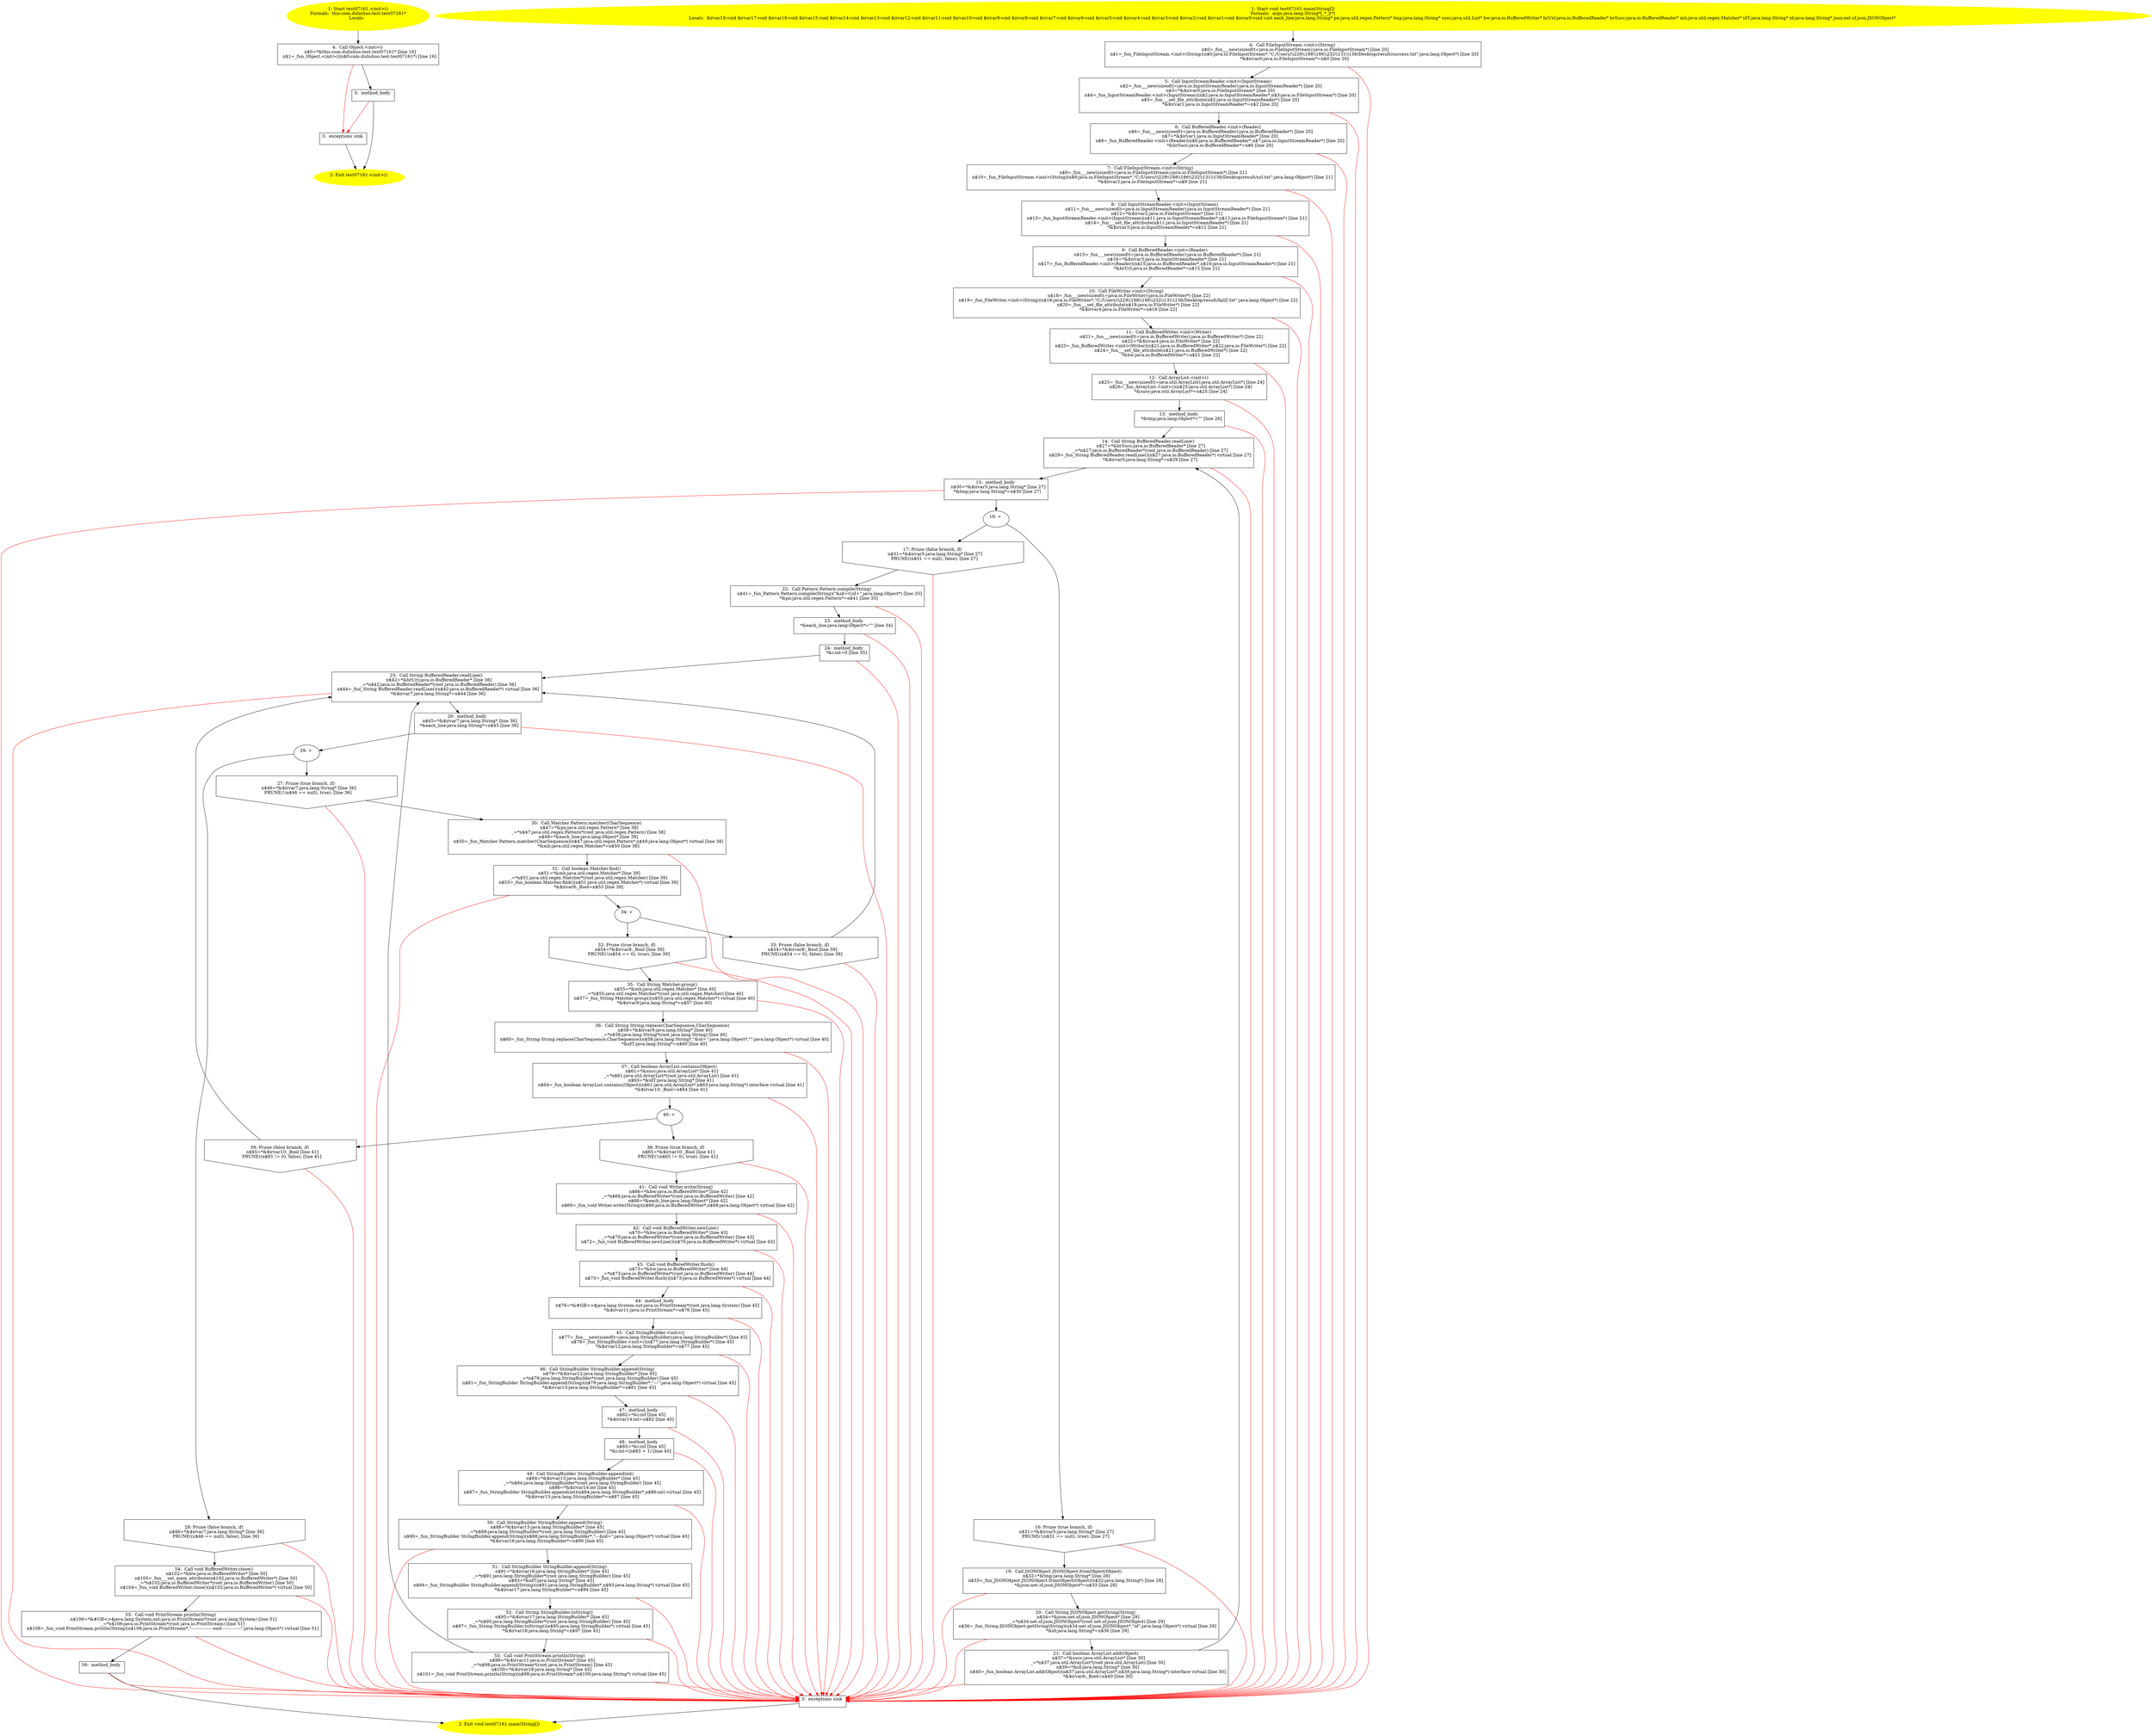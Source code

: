 /* @generated */
digraph cfg {
"com.dulishuo.test.test07161.<init>().4aacdf91e7f6ef0639994c54d947c6fe_1" [label="1: Start test07161.<init>()\nFormals:  this:com.dulishuo.test.test07161*\nLocals:  \n  " color=yellow style=filled]
	

	 "com.dulishuo.test.test07161.<init>().4aacdf91e7f6ef0639994c54d947c6fe_1" -> "com.dulishuo.test.test07161.<init>().4aacdf91e7f6ef0639994c54d947c6fe_4" ;
"com.dulishuo.test.test07161.<init>().4aacdf91e7f6ef0639994c54d947c6fe_2" [label="2: Exit test07161.<init>() \n  " color=yellow style=filled]
	

"com.dulishuo.test.test07161.<init>().4aacdf91e7f6ef0639994c54d947c6fe_3" [label="3:  exceptions sink \n  " shape="box"]
	

	 "com.dulishuo.test.test07161.<init>().4aacdf91e7f6ef0639994c54d947c6fe_3" -> "com.dulishuo.test.test07161.<init>().4aacdf91e7f6ef0639994c54d947c6fe_2" ;
"com.dulishuo.test.test07161.<init>().4aacdf91e7f6ef0639994c54d947c6fe_4" [label="4:  Call Object.<init>() \n   n$0=*&this:com.dulishuo.test.test07161* [line 16]\n  n$1=_fun_Object.<init>()(n$0:com.dulishuo.test.test07161*) [line 16]\n " shape="box"]
	

	 "com.dulishuo.test.test07161.<init>().4aacdf91e7f6ef0639994c54d947c6fe_4" -> "com.dulishuo.test.test07161.<init>().4aacdf91e7f6ef0639994c54d947c6fe_5" ;
	 "com.dulishuo.test.test07161.<init>().4aacdf91e7f6ef0639994c54d947c6fe_4" -> "com.dulishuo.test.test07161.<init>().4aacdf91e7f6ef0639994c54d947c6fe_3" [color="red" ];
"com.dulishuo.test.test07161.<init>().4aacdf91e7f6ef0639994c54d947c6fe_5" [label="5:  method_body \n  " shape="box"]
	

	 "com.dulishuo.test.test07161.<init>().4aacdf91e7f6ef0639994c54d947c6fe_5" -> "com.dulishuo.test.test07161.<init>().4aacdf91e7f6ef0639994c54d947c6fe_2" ;
	 "com.dulishuo.test.test07161.<init>().4aacdf91e7f6ef0639994c54d947c6fe_5" -> "com.dulishuo.test.test07161.<init>().4aacdf91e7f6ef0639994c54d947c6fe_3" [color="red" ];
"com.dulishuo.test.test07161.main(java.lang.String[]):void.cc5092c09d8870bd541b8e6a65fb565d_1" [label="1: Start void test07161.main(String[])\nFormals:  args:java.lang.String*[_*_](*)\nLocals:  $irvar18:void $irvar17:void $irvar16:void $irvar15:void $irvar14:void $irvar13:void $irvar12:void $irvar11:void $irvar10:void $irvar9:void $irvar8:void $irvar7:void $irvar6:void $irvar5:void $irvar4:void $irvar3:void $irvar2:void $irvar1:void $irvar0:void i:int each_line:java.lang.String* pn:java.util.regex.Pattern* tmp:java.lang.String* succ:java.util.List* bw:java.io.BufferedWriter* brUrl:java.io.BufferedReader* brSucc:java.io.BufferedReader* mh:java.util.regex.Matcher* idT:java.lang.String* id:java.lang.String* json:net.sf.json.JSONObject* \n  " color=yellow style=filled]
	

	 "com.dulishuo.test.test07161.main(java.lang.String[]):void.cc5092c09d8870bd541b8e6a65fb565d_1" -> "com.dulishuo.test.test07161.main(java.lang.String[]):void.cc5092c09d8870bd541b8e6a65fb565d_4" ;
"com.dulishuo.test.test07161.main(java.lang.String[]):void.cc5092c09d8870bd541b8e6a65fb565d_2" [label="2: Exit void test07161.main(String[]) \n  " color=yellow style=filled]
	

"com.dulishuo.test.test07161.main(java.lang.String[]):void.cc5092c09d8870bd541b8e6a65fb565d_3" [label="3:  exceptions sink \n  " shape="box"]
	

	 "com.dulishuo.test.test07161.main(java.lang.String[]):void.cc5092c09d8870bd541b8e6a65fb565d_3" -> "com.dulishuo.test.test07161.main(java.lang.String[]):void.cc5092c09d8870bd541b8e6a65fb565d_2" ;
"com.dulishuo.test.test07161.main(java.lang.String[]):void.cc5092c09d8870bd541b8e6a65fb565d_4" [label="4:  Call FileInputStream.<init>(String) \n   n$0=_fun___new(sizeof(t=java.io.FileInputStream):java.io.FileInputStream*) [line 20]\n  n$1=_fun_FileInputStream.<init>(String)(n$0:java.io.FileInputStream*,\"C:/Users/\\\\229\\\\188\\\\186\\\\232\\\\131\\\\156/Desktop/result/success.txt\":java.lang.Object*) [line 20]\n  *&$irvar0:java.io.FileInputStream*=n$0 [line 20]\n " shape="box"]
	

	 "com.dulishuo.test.test07161.main(java.lang.String[]):void.cc5092c09d8870bd541b8e6a65fb565d_4" -> "com.dulishuo.test.test07161.main(java.lang.String[]):void.cc5092c09d8870bd541b8e6a65fb565d_5" ;
	 "com.dulishuo.test.test07161.main(java.lang.String[]):void.cc5092c09d8870bd541b8e6a65fb565d_4" -> "com.dulishuo.test.test07161.main(java.lang.String[]):void.cc5092c09d8870bd541b8e6a65fb565d_3" [color="red" ];
"com.dulishuo.test.test07161.main(java.lang.String[]):void.cc5092c09d8870bd541b8e6a65fb565d_5" [label="5:  Call InputStreamReader.<init>(InputStream) \n   n$2=_fun___new(sizeof(t=java.io.InputStreamReader):java.io.InputStreamReader*) [line 20]\n  n$3=*&$irvar0:java.io.FileInputStream* [line 20]\n  n$4=_fun_InputStreamReader.<init>(InputStream)(n$2:java.io.InputStreamReader*,n$3:java.io.FileInputStream*) [line 20]\n  n$5=_fun___set_file_attribute(n$2:java.io.InputStreamReader*) [line 20]\n  *&$irvar1:java.io.InputStreamReader*=n$2 [line 20]\n " shape="box"]
	

	 "com.dulishuo.test.test07161.main(java.lang.String[]):void.cc5092c09d8870bd541b8e6a65fb565d_5" -> "com.dulishuo.test.test07161.main(java.lang.String[]):void.cc5092c09d8870bd541b8e6a65fb565d_6" ;
	 "com.dulishuo.test.test07161.main(java.lang.String[]):void.cc5092c09d8870bd541b8e6a65fb565d_5" -> "com.dulishuo.test.test07161.main(java.lang.String[]):void.cc5092c09d8870bd541b8e6a65fb565d_3" [color="red" ];
"com.dulishuo.test.test07161.main(java.lang.String[]):void.cc5092c09d8870bd541b8e6a65fb565d_6" [label="6:  Call BufferedReader.<init>(Reader) \n   n$6=_fun___new(sizeof(t=java.io.BufferedReader):java.io.BufferedReader*) [line 20]\n  n$7=*&$irvar1:java.io.InputStreamReader* [line 20]\n  n$8=_fun_BufferedReader.<init>(Reader)(n$6:java.io.BufferedReader*,n$7:java.io.InputStreamReader*) [line 20]\n  *&brSucc:java.io.BufferedReader*=n$6 [line 20]\n " shape="box"]
	

	 "com.dulishuo.test.test07161.main(java.lang.String[]):void.cc5092c09d8870bd541b8e6a65fb565d_6" -> "com.dulishuo.test.test07161.main(java.lang.String[]):void.cc5092c09d8870bd541b8e6a65fb565d_7" ;
	 "com.dulishuo.test.test07161.main(java.lang.String[]):void.cc5092c09d8870bd541b8e6a65fb565d_6" -> "com.dulishuo.test.test07161.main(java.lang.String[]):void.cc5092c09d8870bd541b8e6a65fb565d_3" [color="red" ];
"com.dulishuo.test.test07161.main(java.lang.String[]):void.cc5092c09d8870bd541b8e6a65fb565d_7" [label="7:  Call FileInputStream.<init>(String) \n   n$9=_fun___new(sizeof(t=java.io.FileInputStream):java.io.FileInputStream*) [line 21]\n  n$10=_fun_FileInputStream.<init>(String)(n$9:java.io.FileInputStream*,\"C:/Users/\\\\229\\\\188\\\\186\\\\232\\\\131\\\\156/Desktop/result/url.txt\":java.lang.Object*) [line 21]\n  *&$irvar2:java.io.FileInputStream*=n$9 [line 21]\n " shape="box"]
	

	 "com.dulishuo.test.test07161.main(java.lang.String[]):void.cc5092c09d8870bd541b8e6a65fb565d_7" -> "com.dulishuo.test.test07161.main(java.lang.String[]):void.cc5092c09d8870bd541b8e6a65fb565d_8" ;
	 "com.dulishuo.test.test07161.main(java.lang.String[]):void.cc5092c09d8870bd541b8e6a65fb565d_7" -> "com.dulishuo.test.test07161.main(java.lang.String[]):void.cc5092c09d8870bd541b8e6a65fb565d_3" [color="red" ];
"com.dulishuo.test.test07161.main(java.lang.String[]):void.cc5092c09d8870bd541b8e6a65fb565d_8" [label="8:  Call InputStreamReader.<init>(InputStream) \n   n$11=_fun___new(sizeof(t=java.io.InputStreamReader):java.io.InputStreamReader*) [line 21]\n  n$12=*&$irvar2:java.io.FileInputStream* [line 21]\n  n$13=_fun_InputStreamReader.<init>(InputStream)(n$11:java.io.InputStreamReader*,n$12:java.io.FileInputStream*) [line 21]\n  n$14=_fun___set_file_attribute(n$11:java.io.InputStreamReader*) [line 21]\n  *&$irvar3:java.io.InputStreamReader*=n$11 [line 21]\n " shape="box"]
	

	 "com.dulishuo.test.test07161.main(java.lang.String[]):void.cc5092c09d8870bd541b8e6a65fb565d_8" -> "com.dulishuo.test.test07161.main(java.lang.String[]):void.cc5092c09d8870bd541b8e6a65fb565d_9" ;
	 "com.dulishuo.test.test07161.main(java.lang.String[]):void.cc5092c09d8870bd541b8e6a65fb565d_8" -> "com.dulishuo.test.test07161.main(java.lang.String[]):void.cc5092c09d8870bd541b8e6a65fb565d_3" [color="red" ];
"com.dulishuo.test.test07161.main(java.lang.String[]):void.cc5092c09d8870bd541b8e6a65fb565d_9" [label="9:  Call BufferedReader.<init>(Reader) \n   n$15=_fun___new(sizeof(t=java.io.BufferedReader):java.io.BufferedReader*) [line 21]\n  n$16=*&$irvar3:java.io.InputStreamReader* [line 21]\n  n$17=_fun_BufferedReader.<init>(Reader)(n$15:java.io.BufferedReader*,n$16:java.io.InputStreamReader*) [line 21]\n  *&brUrl:java.io.BufferedReader*=n$15 [line 21]\n " shape="box"]
	

	 "com.dulishuo.test.test07161.main(java.lang.String[]):void.cc5092c09d8870bd541b8e6a65fb565d_9" -> "com.dulishuo.test.test07161.main(java.lang.String[]):void.cc5092c09d8870bd541b8e6a65fb565d_10" ;
	 "com.dulishuo.test.test07161.main(java.lang.String[]):void.cc5092c09d8870bd541b8e6a65fb565d_9" -> "com.dulishuo.test.test07161.main(java.lang.String[]):void.cc5092c09d8870bd541b8e6a65fb565d_3" [color="red" ];
"com.dulishuo.test.test07161.main(java.lang.String[]):void.cc5092c09d8870bd541b8e6a65fb565d_10" [label="10:  Call FileWriter.<init>(String) \n   n$18=_fun___new(sizeof(t=java.io.FileWriter):java.io.FileWriter*) [line 22]\n  n$19=_fun_FileWriter.<init>(String)(n$18:java.io.FileWriter*,\"C:/Users/\\\\229\\\\188\\\\186\\\\232\\\\131\\\\156/Desktop/result/failZ.txt\":java.lang.Object*) [line 22]\n  n$20=_fun___set_file_attribute(n$18:java.io.FileWriter*) [line 22]\n  *&$irvar4:java.io.FileWriter*=n$18 [line 22]\n " shape="box"]
	

	 "com.dulishuo.test.test07161.main(java.lang.String[]):void.cc5092c09d8870bd541b8e6a65fb565d_10" -> "com.dulishuo.test.test07161.main(java.lang.String[]):void.cc5092c09d8870bd541b8e6a65fb565d_11" ;
	 "com.dulishuo.test.test07161.main(java.lang.String[]):void.cc5092c09d8870bd541b8e6a65fb565d_10" -> "com.dulishuo.test.test07161.main(java.lang.String[]):void.cc5092c09d8870bd541b8e6a65fb565d_3" [color="red" ];
"com.dulishuo.test.test07161.main(java.lang.String[]):void.cc5092c09d8870bd541b8e6a65fb565d_11" [label="11:  Call BufferedWriter.<init>(Writer) \n   n$21=_fun___new(sizeof(t=java.io.BufferedWriter):java.io.BufferedWriter*) [line 22]\n  n$22=*&$irvar4:java.io.FileWriter* [line 22]\n  n$23=_fun_BufferedWriter.<init>(Writer)(n$21:java.io.BufferedWriter*,n$22:java.io.FileWriter*) [line 22]\n  n$24=_fun___set_file_attribute(n$21:java.io.BufferedWriter*) [line 22]\n  *&bw:java.io.BufferedWriter*=n$21 [line 22]\n " shape="box"]
	

	 "com.dulishuo.test.test07161.main(java.lang.String[]):void.cc5092c09d8870bd541b8e6a65fb565d_11" -> "com.dulishuo.test.test07161.main(java.lang.String[]):void.cc5092c09d8870bd541b8e6a65fb565d_12" ;
	 "com.dulishuo.test.test07161.main(java.lang.String[]):void.cc5092c09d8870bd541b8e6a65fb565d_11" -> "com.dulishuo.test.test07161.main(java.lang.String[]):void.cc5092c09d8870bd541b8e6a65fb565d_3" [color="red" ];
"com.dulishuo.test.test07161.main(java.lang.String[]):void.cc5092c09d8870bd541b8e6a65fb565d_12" [label="12:  Call ArrayList.<init>() \n   n$25=_fun___new(sizeof(t=java.util.ArrayList):java.util.ArrayList*) [line 24]\n  n$26=_fun_ArrayList.<init>()(n$25:java.util.ArrayList*) [line 24]\n  *&succ:java.util.ArrayList*=n$25 [line 24]\n " shape="box"]
	

	 "com.dulishuo.test.test07161.main(java.lang.String[]):void.cc5092c09d8870bd541b8e6a65fb565d_12" -> "com.dulishuo.test.test07161.main(java.lang.String[]):void.cc5092c09d8870bd541b8e6a65fb565d_13" ;
	 "com.dulishuo.test.test07161.main(java.lang.String[]):void.cc5092c09d8870bd541b8e6a65fb565d_12" -> "com.dulishuo.test.test07161.main(java.lang.String[]):void.cc5092c09d8870bd541b8e6a65fb565d_3" [color="red" ];
"com.dulishuo.test.test07161.main(java.lang.String[]):void.cc5092c09d8870bd541b8e6a65fb565d_13" [label="13:  method_body \n   *&tmp:java.lang.Object*=\"\" [line 26]\n " shape="box"]
	

	 "com.dulishuo.test.test07161.main(java.lang.String[]):void.cc5092c09d8870bd541b8e6a65fb565d_13" -> "com.dulishuo.test.test07161.main(java.lang.String[]):void.cc5092c09d8870bd541b8e6a65fb565d_14" ;
	 "com.dulishuo.test.test07161.main(java.lang.String[]):void.cc5092c09d8870bd541b8e6a65fb565d_13" -> "com.dulishuo.test.test07161.main(java.lang.String[]):void.cc5092c09d8870bd541b8e6a65fb565d_3" [color="red" ];
"com.dulishuo.test.test07161.main(java.lang.String[]):void.cc5092c09d8870bd541b8e6a65fb565d_14" [label="14:  Call String BufferedReader.readLine() \n   n$27=*&brSucc:java.io.BufferedReader* [line 27]\n  _=*n$27:java.io.BufferedReader*(root java.io.BufferedReader) [line 27]\n  n$29=_fun_String BufferedReader.readLine()(n$27:java.io.BufferedReader*) virtual [line 27]\n  *&$irvar5:java.lang.String*=n$29 [line 27]\n " shape="box"]
	

	 "com.dulishuo.test.test07161.main(java.lang.String[]):void.cc5092c09d8870bd541b8e6a65fb565d_14" -> "com.dulishuo.test.test07161.main(java.lang.String[]):void.cc5092c09d8870bd541b8e6a65fb565d_15" ;
	 "com.dulishuo.test.test07161.main(java.lang.String[]):void.cc5092c09d8870bd541b8e6a65fb565d_14" -> "com.dulishuo.test.test07161.main(java.lang.String[]):void.cc5092c09d8870bd541b8e6a65fb565d_3" [color="red" ];
"com.dulishuo.test.test07161.main(java.lang.String[]):void.cc5092c09d8870bd541b8e6a65fb565d_15" [label="15:  method_body \n   n$30=*&$irvar5:java.lang.String* [line 27]\n  *&tmp:java.lang.String*=n$30 [line 27]\n " shape="box"]
	

	 "com.dulishuo.test.test07161.main(java.lang.String[]):void.cc5092c09d8870bd541b8e6a65fb565d_15" -> "com.dulishuo.test.test07161.main(java.lang.String[]):void.cc5092c09d8870bd541b8e6a65fb565d_18" ;
	 "com.dulishuo.test.test07161.main(java.lang.String[]):void.cc5092c09d8870bd541b8e6a65fb565d_15" -> "com.dulishuo.test.test07161.main(java.lang.String[]):void.cc5092c09d8870bd541b8e6a65fb565d_3" [color="red" ];
"com.dulishuo.test.test07161.main(java.lang.String[]):void.cc5092c09d8870bd541b8e6a65fb565d_16" [label="16: Prune (true branch, if) \n   n$31=*&$irvar5:java.lang.String* [line 27]\n  PRUNE(!(n$31 == null), true); [line 27]\n " shape="invhouse"]
	

	 "com.dulishuo.test.test07161.main(java.lang.String[]):void.cc5092c09d8870bd541b8e6a65fb565d_16" -> "com.dulishuo.test.test07161.main(java.lang.String[]):void.cc5092c09d8870bd541b8e6a65fb565d_19" ;
	 "com.dulishuo.test.test07161.main(java.lang.String[]):void.cc5092c09d8870bd541b8e6a65fb565d_16" -> "com.dulishuo.test.test07161.main(java.lang.String[]):void.cc5092c09d8870bd541b8e6a65fb565d_3" [color="red" ];
"com.dulishuo.test.test07161.main(java.lang.String[]):void.cc5092c09d8870bd541b8e6a65fb565d_17" [label="17: Prune (false branch, if) \n   n$31=*&$irvar5:java.lang.String* [line 27]\n  PRUNE((n$31 == null), false); [line 27]\n " shape="invhouse"]
	

	 "com.dulishuo.test.test07161.main(java.lang.String[]):void.cc5092c09d8870bd541b8e6a65fb565d_17" -> "com.dulishuo.test.test07161.main(java.lang.String[]):void.cc5092c09d8870bd541b8e6a65fb565d_22" ;
	 "com.dulishuo.test.test07161.main(java.lang.String[]):void.cc5092c09d8870bd541b8e6a65fb565d_17" -> "com.dulishuo.test.test07161.main(java.lang.String[]):void.cc5092c09d8870bd541b8e6a65fb565d_3" [color="red" ];
"com.dulishuo.test.test07161.main(java.lang.String[]):void.cc5092c09d8870bd541b8e6a65fb565d_18" [label="18: + \n  " ]
	

	 "com.dulishuo.test.test07161.main(java.lang.String[]):void.cc5092c09d8870bd541b8e6a65fb565d_18" -> "com.dulishuo.test.test07161.main(java.lang.String[]):void.cc5092c09d8870bd541b8e6a65fb565d_16" ;
	 "com.dulishuo.test.test07161.main(java.lang.String[]):void.cc5092c09d8870bd541b8e6a65fb565d_18" -> "com.dulishuo.test.test07161.main(java.lang.String[]):void.cc5092c09d8870bd541b8e6a65fb565d_17" ;
"com.dulishuo.test.test07161.main(java.lang.String[]):void.cc5092c09d8870bd541b8e6a65fb565d_19" [label="19:  Call JSONObject JSONObject.fromObject(Object) \n   n$32=*&tmp:java.lang.String* [line 28]\n  n$33=_fun_JSONObject JSONObject.fromObject(Object)(n$32:java.lang.String*) [line 28]\n  *&json:net.sf.json.JSONObject*=n$33 [line 28]\n " shape="box"]
	

	 "com.dulishuo.test.test07161.main(java.lang.String[]):void.cc5092c09d8870bd541b8e6a65fb565d_19" -> "com.dulishuo.test.test07161.main(java.lang.String[]):void.cc5092c09d8870bd541b8e6a65fb565d_20" ;
	 "com.dulishuo.test.test07161.main(java.lang.String[]):void.cc5092c09d8870bd541b8e6a65fb565d_19" -> "com.dulishuo.test.test07161.main(java.lang.String[]):void.cc5092c09d8870bd541b8e6a65fb565d_3" [color="red" ];
"com.dulishuo.test.test07161.main(java.lang.String[]):void.cc5092c09d8870bd541b8e6a65fb565d_20" [label="20:  Call String JSONObject.getString(String) \n   n$34=*&json:net.sf.json.JSONObject* [line 29]\n  _=*n$34:net.sf.json.JSONObject*(root net.sf.json.JSONObject) [line 29]\n  n$36=_fun_String JSONObject.getString(String)(n$34:net.sf.json.JSONObject*,\"id\":java.lang.Object*) virtual [line 29]\n  *&id:java.lang.String*=n$36 [line 29]\n " shape="box"]
	

	 "com.dulishuo.test.test07161.main(java.lang.String[]):void.cc5092c09d8870bd541b8e6a65fb565d_20" -> "com.dulishuo.test.test07161.main(java.lang.String[]):void.cc5092c09d8870bd541b8e6a65fb565d_21" ;
	 "com.dulishuo.test.test07161.main(java.lang.String[]):void.cc5092c09d8870bd541b8e6a65fb565d_20" -> "com.dulishuo.test.test07161.main(java.lang.String[]):void.cc5092c09d8870bd541b8e6a65fb565d_3" [color="red" ];
"com.dulishuo.test.test07161.main(java.lang.String[]):void.cc5092c09d8870bd541b8e6a65fb565d_21" [label="21:  Call boolean ArrayList.add(Object) \n   n$37=*&succ:java.util.ArrayList* [line 30]\n  _=*n$37:java.util.ArrayList*(root java.util.ArrayList) [line 30]\n  n$39=*&id:java.lang.String* [line 30]\n  n$40=_fun_boolean ArrayList.add(Object)(n$37:java.util.ArrayList*,n$39:java.lang.String*) interface virtual [line 30]\n  *&$irvar6:_Bool=n$40 [line 30]\n " shape="box"]
	

	 "com.dulishuo.test.test07161.main(java.lang.String[]):void.cc5092c09d8870bd541b8e6a65fb565d_21" -> "com.dulishuo.test.test07161.main(java.lang.String[]):void.cc5092c09d8870bd541b8e6a65fb565d_14" ;
	 "com.dulishuo.test.test07161.main(java.lang.String[]):void.cc5092c09d8870bd541b8e6a65fb565d_21" -> "com.dulishuo.test.test07161.main(java.lang.String[]):void.cc5092c09d8870bd541b8e6a65fb565d_3" [color="red" ];
"com.dulishuo.test.test07161.main(java.lang.String[]):void.cc5092c09d8870bd541b8e6a65fb565d_22" [label="22:  Call Pattern Pattern.compile(String) \n   n$41=_fun_Pattern Pattern.compile(String)(\"&id=\\\\\\\\d+\":java.lang.Object*) [line 33]\n  *&pn:java.util.regex.Pattern*=n$41 [line 33]\n " shape="box"]
	

	 "com.dulishuo.test.test07161.main(java.lang.String[]):void.cc5092c09d8870bd541b8e6a65fb565d_22" -> "com.dulishuo.test.test07161.main(java.lang.String[]):void.cc5092c09d8870bd541b8e6a65fb565d_23" ;
	 "com.dulishuo.test.test07161.main(java.lang.String[]):void.cc5092c09d8870bd541b8e6a65fb565d_22" -> "com.dulishuo.test.test07161.main(java.lang.String[]):void.cc5092c09d8870bd541b8e6a65fb565d_3" [color="red" ];
"com.dulishuo.test.test07161.main(java.lang.String[]):void.cc5092c09d8870bd541b8e6a65fb565d_23" [label="23:  method_body \n   *&each_line:java.lang.Object*=\"\" [line 34]\n " shape="box"]
	

	 "com.dulishuo.test.test07161.main(java.lang.String[]):void.cc5092c09d8870bd541b8e6a65fb565d_23" -> "com.dulishuo.test.test07161.main(java.lang.String[]):void.cc5092c09d8870bd541b8e6a65fb565d_24" ;
	 "com.dulishuo.test.test07161.main(java.lang.String[]):void.cc5092c09d8870bd541b8e6a65fb565d_23" -> "com.dulishuo.test.test07161.main(java.lang.String[]):void.cc5092c09d8870bd541b8e6a65fb565d_3" [color="red" ];
"com.dulishuo.test.test07161.main(java.lang.String[]):void.cc5092c09d8870bd541b8e6a65fb565d_24" [label="24:  method_body \n   *&i:int=0 [line 35]\n " shape="box"]
	

	 "com.dulishuo.test.test07161.main(java.lang.String[]):void.cc5092c09d8870bd541b8e6a65fb565d_24" -> "com.dulishuo.test.test07161.main(java.lang.String[]):void.cc5092c09d8870bd541b8e6a65fb565d_25" ;
	 "com.dulishuo.test.test07161.main(java.lang.String[]):void.cc5092c09d8870bd541b8e6a65fb565d_24" -> "com.dulishuo.test.test07161.main(java.lang.String[]):void.cc5092c09d8870bd541b8e6a65fb565d_3" [color="red" ];
"com.dulishuo.test.test07161.main(java.lang.String[]):void.cc5092c09d8870bd541b8e6a65fb565d_25" [label="25:  Call String BufferedReader.readLine() \n   n$42=*&brUrl:java.io.BufferedReader* [line 36]\n  _=*n$42:java.io.BufferedReader*(root java.io.BufferedReader) [line 36]\n  n$44=_fun_String BufferedReader.readLine()(n$42:java.io.BufferedReader*) virtual [line 36]\n  *&$irvar7:java.lang.String*=n$44 [line 36]\n " shape="box"]
	

	 "com.dulishuo.test.test07161.main(java.lang.String[]):void.cc5092c09d8870bd541b8e6a65fb565d_25" -> "com.dulishuo.test.test07161.main(java.lang.String[]):void.cc5092c09d8870bd541b8e6a65fb565d_26" ;
	 "com.dulishuo.test.test07161.main(java.lang.String[]):void.cc5092c09d8870bd541b8e6a65fb565d_25" -> "com.dulishuo.test.test07161.main(java.lang.String[]):void.cc5092c09d8870bd541b8e6a65fb565d_3" [color="red" ];
"com.dulishuo.test.test07161.main(java.lang.String[]):void.cc5092c09d8870bd541b8e6a65fb565d_26" [label="26:  method_body \n   n$45=*&$irvar7:java.lang.String* [line 36]\n  *&each_line:java.lang.String*=n$45 [line 36]\n " shape="box"]
	

	 "com.dulishuo.test.test07161.main(java.lang.String[]):void.cc5092c09d8870bd541b8e6a65fb565d_26" -> "com.dulishuo.test.test07161.main(java.lang.String[]):void.cc5092c09d8870bd541b8e6a65fb565d_29" ;
	 "com.dulishuo.test.test07161.main(java.lang.String[]):void.cc5092c09d8870bd541b8e6a65fb565d_26" -> "com.dulishuo.test.test07161.main(java.lang.String[]):void.cc5092c09d8870bd541b8e6a65fb565d_3" [color="red" ];
"com.dulishuo.test.test07161.main(java.lang.String[]):void.cc5092c09d8870bd541b8e6a65fb565d_27" [label="27: Prune (true branch, if) \n   n$46=*&$irvar7:java.lang.String* [line 36]\n  PRUNE(!(n$46 == null), true); [line 36]\n " shape="invhouse"]
	

	 "com.dulishuo.test.test07161.main(java.lang.String[]):void.cc5092c09d8870bd541b8e6a65fb565d_27" -> "com.dulishuo.test.test07161.main(java.lang.String[]):void.cc5092c09d8870bd541b8e6a65fb565d_30" ;
	 "com.dulishuo.test.test07161.main(java.lang.String[]):void.cc5092c09d8870bd541b8e6a65fb565d_27" -> "com.dulishuo.test.test07161.main(java.lang.String[]):void.cc5092c09d8870bd541b8e6a65fb565d_3" [color="red" ];
"com.dulishuo.test.test07161.main(java.lang.String[]):void.cc5092c09d8870bd541b8e6a65fb565d_28" [label="28: Prune (false branch, if) \n   n$46=*&$irvar7:java.lang.String* [line 36]\n  PRUNE((n$46 == null), false); [line 36]\n " shape="invhouse"]
	

	 "com.dulishuo.test.test07161.main(java.lang.String[]):void.cc5092c09d8870bd541b8e6a65fb565d_28" -> "com.dulishuo.test.test07161.main(java.lang.String[]):void.cc5092c09d8870bd541b8e6a65fb565d_54" ;
	 "com.dulishuo.test.test07161.main(java.lang.String[]):void.cc5092c09d8870bd541b8e6a65fb565d_28" -> "com.dulishuo.test.test07161.main(java.lang.String[]):void.cc5092c09d8870bd541b8e6a65fb565d_3" [color="red" ];
"com.dulishuo.test.test07161.main(java.lang.String[]):void.cc5092c09d8870bd541b8e6a65fb565d_29" [label="29: + \n  " ]
	

	 "com.dulishuo.test.test07161.main(java.lang.String[]):void.cc5092c09d8870bd541b8e6a65fb565d_29" -> "com.dulishuo.test.test07161.main(java.lang.String[]):void.cc5092c09d8870bd541b8e6a65fb565d_27" ;
	 "com.dulishuo.test.test07161.main(java.lang.String[]):void.cc5092c09d8870bd541b8e6a65fb565d_29" -> "com.dulishuo.test.test07161.main(java.lang.String[]):void.cc5092c09d8870bd541b8e6a65fb565d_28" ;
"com.dulishuo.test.test07161.main(java.lang.String[]):void.cc5092c09d8870bd541b8e6a65fb565d_30" [label="30:  Call Matcher Pattern.matcher(CharSequence) \n   n$47=*&pn:java.util.regex.Pattern* [line 38]\n  _=*n$47:java.util.regex.Pattern*(root java.util.regex.Pattern) [line 38]\n  n$49=*&each_line:java.lang.Object* [line 38]\n  n$50=_fun_Matcher Pattern.matcher(CharSequence)(n$47:java.util.regex.Pattern*,n$49:java.lang.Object*) virtual [line 38]\n  *&mh:java.util.regex.Matcher*=n$50 [line 38]\n " shape="box"]
	

	 "com.dulishuo.test.test07161.main(java.lang.String[]):void.cc5092c09d8870bd541b8e6a65fb565d_30" -> "com.dulishuo.test.test07161.main(java.lang.String[]):void.cc5092c09d8870bd541b8e6a65fb565d_31" ;
	 "com.dulishuo.test.test07161.main(java.lang.String[]):void.cc5092c09d8870bd541b8e6a65fb565d_30" -> "com.dulishuo.test.test07161.main(java.lang.String[]):void.cc5092c09d8870bd541b8e6a65fb565d_3" [color="red" ];
"com.dulishuo.test.test07161.main(java.lang.String[]):void.cc5092c09d8870bd541b8e6a65fb565d_31" [label="31:  Call boolean Matcher.find() \n   n$51=*&mh:java.util.regex.Matcher* [line 39]\n  _=*n$51:java.util.regex.Matcher*(root java.util.regex.Matcher) [line 39]\n  n$53=_fun_boolean Matcher.find()(n$51:java.util.regex.Matcher*) virtual [line 39]\n  *&$irvar8:_Bool=n$53 [line 39]\n " shape="box"]
	

	 "com.dulishuo.test.test07161.main(java.lang.String[]):void.cc5092c09d8870bd541b8e6a65fb565d_31" -> "com.dulishuo.test.test07161.main(java.lang.String[]):void.cc5092c09d8870bd541b8e6a65fb565d_34" ;
	 "com.dulishuo.test.test07161.main(java.lang.String[]):void.cc5092c09d8870bd541b8e6a65fb565d_31" -> "com.dulishuo.test.test07161.main(java.lang.String[]):void.cc5092c09d8870bd541b8e6a65fb565d_3" [color="red" ];
"com.dulishuo.test.test07161.main(java.lang.String[]):void.cc5092c09d8870bd541b8e6a65fb565d_32" [label="32: Prune (true branch, if) \n   n$54=*&$irvar8:_Bool [line 39]\n  PRUNE(!(n$54 == 0), true); [line 39]\n " shape="invhouse"]
	

	 "com.dulishuo.test.test07161.main(java.lang.String[]):void.cc5092c09d8870bd541b8e6a65fb565d_32" -> "com.dulishuo.test.test07161.main(java.lang.String[]):void.cc5092c09d8870bd541b8e6a65fb565d_35" ;
	 "com.dulishuo.test.test07161.main(java.lang.String[]):void.cc5092c09d8870bd541b8e6a65fb565d_32" -> "com.dulishuo.test.test07161.main(java.lang.String[]):void.cc5092c09d8870bd541b8e6a65fb565d_3" [color="red" ];
"com.dulishuo.test.test07161.main(java.lang.String[]):void.cc5092c09d8870bd541b8e6a65fb565d_33" [label="33: Prune (false branch, if) \n   n$54=*&$irvar8:_Bool [line 39]\n  PRUNE((n$54 == 0), false); [line 39]\n " shape="invhouse"]
	

	 "com.dulishuo.test.test07161.main(java.lang.String[]):void.cc5092c09d8870bd541b8e6a65fb565d_33" -> "com.dulishuo.test.test07161.main(java.lang.String[]):void.cc5092c09d8870bd541b8e6a65fb565d_25" ;
	 "com.dulishuo.test.test07161.main(java.lang.String[]):void.cc5092c09d8870bd541b8e6a65fb565d_33" -> "com.dulishuo.test.test07161.main(java.lang.String[]):void.cc5092c09d8870bd541b8e6a65fb565d_3" [color="red" ];
"com.dulishuo.test.test07161.main(java.lang.String[]):void.cc5092c09d8870bd541b8e6a65fb565d_34" [label="34: + \n  " ]
	

	 "com.dulishuo.test.test07161.main(java.lang.String[]):void.cc5092c09d8870bd541b8e6a65fb565d_34" -> "com.dulishuo.test.test07161.main(java.lang.String[]):void.cc5092c09d8870bd541b8e6a65fb565d_32" ;
	 "com.dulishuo.test.test07161.main(java.lang.String[]):void.cc5092c09d8870bd541b8e6a65fb565d_34" -> "com.dulishuo.test.test07161.main(java.lang.String[]):void.cc5092c09d8870bd541b8e6a65fb565d_33" ;
"com.dulishuo.test.test07161.main(java.lang.String[]):void.cc5092c09d8870bd541b8e6a65fb565d_35" [label="35:  Call String Matcher.group() \n   n$55=*&mh:java.util.regex.Matcher* [line 40]\n  _=*n$55:java.util.regex.Matcher*(root java.util.regex.Matcher) [line 40]\n  n$57=_fun_String Matcher.group()(n$55:java.util.regex.Matcher*) virtual [line 40]\n  *&$irvar9:java.lang.String*=n$57 [line 40]\n " shape="box"]
	

	 "com.dulishuo.test.test07161.main(java.lang.String[]):void.cc5092c09d8870bd541b8e6a65fb565d_35" -> "com.dulishuo.test.test07161.main(java.lang.String[]):void.cc5092c09d8870bd541b8e6a65fb565d_36" ;
	 "com.dulishuo.test.test07161.main(java.lang.String[]):void.cc5092c09d8870bd541b8e6a65fb565d_35" -> "com.dulishuo.test.test07161.main(java.lang.String[]):void.cc5092c09d8870bd541b8e6a65fb565d_3" [color="red" ];
"com.dulishuo.test.test07161.main(java.lang.String[]):void.cc5092c09d8870bd541b8e6a65fb565d_36" [label="36:  Call String String.replace(CharSequence,CharSequence) \n   n$58=*&$irvar9:java.lang.String* [line 40]\n  _=*n$58:java.lang.String*(root java.lang.String) [line 40]\n  n$60=_fun_String String.replace(CharSequence,CharSequence)(n$58:java.lang.String*,\"&id=\":java.lang.Object*,\"\":java.lang.Object*) virtual [line 40]\n  *&idT:java.lang.String*=n$60 [line 40]\n " shape="box"]
	

	 "com.dulishuo.test.test07161.main(java.lang.String[]):void.cc5092c09d8870bd541b8e6a65fb565d_36" -> "com.dulishuo.test.test07161.main(java.lang.String[]):void.cc5092c09d8870bd541b8e6a65fb565d_37" ;
	 "com.dulishuo.test.test07161.main(java.lang.String[]):void.cc5092c09d8870bd541b8e6a65fb565d_36" -> "com.dulishuo.test.test07161.main(java.lang.String[]):void.cc5092c09d8870bd541b8e6a65fb565d_3" [color="red" ];
"com.dulishuo.test.test07161.main(java.lang.String[]):void.cc5092c09d8870bd541b8e6a65fb565d_37" [label="37:  Call boolean ArrayList.contains(Object) \n   n$61=*&succ:java.util.ArrayList* [line 41]\n  _=*n$61:java.util.ArrayList*(root java.util.ArrayList) [line 41]\n  n$63=*&idT:java.lang.String* [line 41]\n  n$64=_fun_boolean ArrayList.contains(Object)(n$61:java.util.ArrayList*,n$63:java.lang.String*) interface virtual [line 41]\n  *&$irvar10:_Bool=n$64 [line 41]\n " shape="box"]
	

	 "com.dulishuo.test.test07161.main(java.lang.String[]):void.cc5092c09d8870bd541b8e6a65fb565d_37" -> "com.dulishuo.test.test07161.main(java.lang.String[]):void.cc5092c09d8870bd541b8e6a65fb565d_40" ;
	 "com.dulishuo.test.test07161.main(java.lang.String[]):void.cc5092c09d8870bd541b8e6a65fb565d_37" -> "com.dulishuo.test.test07161.main(java.lang.String[]):void.cc5092c09d8870bd541b8e6a65fb565d_3" [color="red" ];
"com.dulishuo.test.test07161.main(java.lang.String[]):void.cc5092c09d8870bd541b8e6a65fb565d_38" [label="38: Prune (true branch, if) \n   n$65=*&$irvar10:_Bool [line 41]\n  PRUNE(!(n$65 != 0), true); [line 41]\n " shape="invhouse"]
	

	 "com.dulishuo.test.test07161.main(java.lang.String[]):void.cc5092c09d8870bd541b8e6a65fb565d_38" -> "com.dulishuo.test.test07161.main(java.lang.String[]):void.cc5092c09d8870bd541b8e6a65fb565d_41" ;
	 "com.dulishuo.test.test07161.main(java.lang.String[]):void.cc5092c09d8870bd541b8e6a65fb565d_38" -> "com.dulishuo.test.test07161.main(java.lang.String[]):void.cc5092c09d8870bd541b8e6a65fb565d_3" [color="red" ];
"com.dulishuo.test.test07161.main(java.lang.String[]):void.cc5092c09d8870bd541b8e6a65fb565d_39" [label="39: Prune (false branch, if) \n   n$65=*&$irvar10:_Bool [line 41]\n  PRUNE((n$65 != 0), false); [line 41]\n " shape="invhouse"]
	

	 "com.dulishuo.test.test07161.main(java.lang.String[]):void.cc5092c09d8870bd541b8e6a65fb565d_39" -> "com.dulishuo.test.test07161.main(java.lang.String[]):void.cc5092c09d8870bd541b8e6a65fb565d_25" ;
	 "com.dulishuo.test.test07161.main(java.lang.String[]):void.cc5092c09d8870bd541b8e6a65fb565d_39" -> "com.dulishuo.test.test07161.main(java.lang.String[]):void.cc5092c09d8870bd541b8e6a65fb565d_3" [color="red" ];
"com.dulishuo.test.test07161.main(java.lang.String[]):void.cc5092c09d8870bd541b8e6a65fb565d_40" [label="40: + \n  " ]
	

	 "com.dulishuo.test.test07161.main(java.lang.String[]):void.cc5092c09d8870bd541b8e6a65fb565d_40" -> "com.dulishuo.test.test07161.main(java.lang.String[]):void.cc5092c09d8870bd541b8e6a65fb565d_38" ;
	 "com.dulishuo.test.test07161.main(java.lang.String[]):void.cc5092c09d8870bd541b8e6a65fb565d_40" -> "com.dulishuo.test.test07161.main(java.lang.String[]):void.cc5092c09d8870bd541b8e6a65fb565d_39" ;
"com.dulishuo.test.test07161.main(java.lang.String[]):void.cc5092c09d8870bd541b8e6a65fb565d_41" [label="41:  Call void Writer.write(String) \n   n$66=*&bw:java.io.BufferedWriter* [line 42]\n  _=*n$66:java.io.BufferedWriter*(root java.io.BufferedWriter) [line 42]\n  n$68=*&each_line:java.lang.Object* [line 42]\n  n$69=_fun_void Writer.write(String)(n$66:java.io.BufferedWriter*,n$68:java.lang.Object*) virtual [line 42]\n " shape="box"]
	

	 "com.dulishuo.test.test07161.main(java.lang.String[]):void.cc5092c09d8870bd541b8e6a65fb565d_41" -> "com.dulishuo.test.test07161.main(java.lang.String[]):void.cc5092c09d8870bd541b8e6a65fb565d_42" ;
	 "com.dulishuo.test.test07161.main(java.lang.String[]):void.cc5092c09d8870bd541b8e6a65fb565d_41" -> "com.dulishuo.test.test07161.main(java.lang.String[]):void.cc5092c09d8870bd541b8e6a65fb565d_3" [color="red" ];
"com.dulishuo.test.test07161.main(java.lang.String[]):void.cc5092c09d8870bd541b8e6a65fb565d_42" [label="42:  Call void BufferedWriter.newLine() \n   n$70=*&bw:java.io.BufferedWriter* [line 43]\n  _=*n$70:java.io.BufferedWriter*(root java.io.BufferedWriter) [line 43]\n  n$72=_fun_void BufferedWriter.newLine()(n$70:java.io.BufferedWriter*) virtual [line 43]\n " shape="box"]
	

	 "com.dulishuo.test.test07161.main(java.lang.String[]):void.cc5092c09d8870bd541b8e6a65fb565d_42" -> "com.dulishuo.test.test07161.main(java.lang.String[]):void.cc5092c09d8870bd541b8e6a65fb565d_43" ;
	 "com.dulishuo.test.test07161.main(java.lang.String[]):void.cc5092c09d8870bd541b8e6a65fb565d_42" -> "com.dulishuo.test.test07161.main(java.lang.String[]):void.cc5092c09d8870bd541b8e6a65fb565d_3" [color="red" ];
"com.dulishuo.test.test07161.main(java.lang.String[]):void.cc5092c09d8870bd541b8e6a65fb565d_43" [label="43:  Call void BufferedWriter.flush() \n   n$73=*&bw:java.io.BufferedWriter* [line 44]\n  _=*n$73:java.io.BufferedWriter*(root java.io.BufferedWriter) [line 44]\n  n$75=_fun_void BufferedWriter.flush()(n$73:java.io.BufferedWriter*) virtual [line 44]\n " shape="box"]
	

	 "com.dulishuo.test.test07161.main(java.lang.String[]):void.cc5092c09d8870bd541b8e6a65fb565d_43" -> "com.dulishuo.test.test07161.main(java.lang.String[]):void.cc5092c09d8870bd541b8e6a65fb565d_44" ;
	 "com.dulishuo.test.test07161.main(java.lang.String[]):void.cc5092c09d8870bd541b8e6a65fb565d_43" -> "com.dulishuo.test.test07161.main(java.lang.String[]):void.cc5092c09d8870bd541b8e6a65fb565d_3" [color="red" ];
"com.dulishuo.test.test07161.main(java.lang.String[]):void.cc5092c09d8870bd541b8e6a65fb565d_44" [label="44:  method_body \n   n$76=*&#GB<>$java.lang.System.out:java.io.PrintStream*(root java.lang.System) [line 45]\n  *&$irvar11:java.io.PrintStream*=n$76 [line 45]\n " shape="box"]
	

	 "com.dulishuo.test.test07161.main(java.lang.String[]):void.cc5092c09d8870bd541b8e6a65fb565d_44" -> "com.dulishuo.test.test07161.main(java.lang.String[]):void.cc5092c09d8870bd541b8e6a65fb565d_45" ;
	 "com.dulishuo.test.test07161.main(java.lang.String[]):void.cc5092c09d8870bd541b8e6a65fb565d_44" -> "com.dulishuo.test.test07161.main(java.lang.String[]):void.cc5092c09d8870bd541b8e6a65fb565d_3" [color="red" ];
"com.dulishuo.test.test07161.main(java.lang.String[]):void.cc5092c09d8870bd541b8e6a65fb565d_45" [label="45:  Call StringBuilder.<init>() \n   n$77=_fun___new(sizeof(t=java.lang.StringBuilder):java.lang.StringBuilder*) [line 45]\n  n$78=_fun_StringBuilder.<init>()(n$77:java.lang.StringBuilder*) [line 45]\n  *&$irvar12:java.lang.StringBuilder*=n$77 [line 45]\n " shape="box"]
	

	 "com.dulishuo.test.test07161.main(java.lang.String[]):void.cc5092c09d8870bd541b8e6a65fb565d_45" -> "com.dulishuo.test.test07161.main(java.lang.String[]):void.cc5092c09d8870bd541b8e6a65fb565d_46" ;
	 "com.dulishuo.test.test07161.main(java.lang.String[]):void.cc5092c09d8870bd541b8e6a65fb565d_45" -> "com.dulishuo.test.test07161.main(java.lang.String[]):void.cc5092c09d8870bd541b8e6a65fb565d_3" [color="red" ];
"com.dulishuo.test.test07161.main(java.lang.String[]):void.cc5092c09d8870bd541b8e6a65fb565d_46" [label="46:  Call StringBuilder StringBuilder.append(String) \n   n$79=*&$irvar12:java.lang.StringBuilder* [line 45]\n  _=*n$79:java.lang.StringBuilder*(root java.lang.StringBuilder) [line 45]\n  n$81=_fun_StringBuilder StringBuilder.append(String)(n$79:java.lang.StringBuilder*,\"---\":java.lang.Object*) virtual [line 45]\n  *&$irvar13:java.lang.StringBuilder*=n$81 [line 45]\n " shape="box"]
	

	 "com.dulishuo.test.test07161.main(java.lang.String[]):void.cc5092c09d8870bd541b8e6a65fb565d_46" -> "com.dulishuo.test.test07161.main(java.lang.String[]):void.cc5092c09d8870bd541b8e6a65fb565d_47" ;
	 "com.dulishuo.test.test07161.main(java.lang.String[]):void.cc5092c09d8870bd541b8e6a65fb565d_46" -> "com.dulishuo.test.test07161.main(java.lang.String[]):void.cc5092c09d8870bd541b8e6a65fb565d_3" [color="red" ];
"com.dulishuo.test.test07161.main(java.lang.String[]):void.cc5092c09d8870bd541b8e6a65fb565d_47" [label="47:  method_body \n   n$82=*&i:int [line 45]\n  *&$irvar14:int=n$82 [line 45]\n " shape="box"]
	

	 "com.dulishuo.test.test07161.main(java.lang.String[]):void.cc5092c09d8870bd541b8e6a65fb565d_47" -> "com.dulishuo.test.test07161.main(java.lang.String[]):void.cc5092c09d8870bd541b8e6a65fb565d_48" ;
	 "com.dulishuo.test.test07161.main(java.lang.String[]):void.cc5092c09d8870bd541b8e6a65fb565d_47" -> "com.dulishuo.test.test07161.main(java.lang.String[]):void.cc5092c09d8870bd541b8e6a65fb565d_3" [color="red" ];
"com.dulishuo.test.test07161.main(java.lang.String[]):void.cc5092c09d8870bd541b8e6a65fb565d_48" [label="48:  method_body \n   n$83=*&i:int [line 45]\n  *&i:int=(n$83 + 1) [line 45]\n " shape="box"]
	

	 "com.dulishuo.test.test07161.main(java.lang.String[]):void.cc5092c09d8870bd541b8e6a65fb565d_48" -> "com.dulishuo.test.test07161.main(java.lang.String[]):void.cc5092c09d8870bd541b8e6a65fb565d_49" ;
	 "com.dulishuo.test.test07161.main(java.lang.String[]):void.cc5092c09d8870bd541b8e6a65fb565d_48" -> "com.dulishuo.test.test07161.main(java.lang.String[]):void.cc5092c09d8870bd541b8e6a65fb565d_3" [color="red" ];
"com.dulishuo.test.test07161.main(java.lang.String[]):void.cc5092c09d8870bd541b8e6a65fb565d_49" [label="49:  Call StringBuilder StringBuilder.append(int) \n   n$84=*&$irvar13:java.lang.StringBuilder* [line 45]\n  _=*n$84:java.lang.StringBuilder*(root java.lang.StringBuilder) [line 45]\n  n$86=*&$irvar14:int [line 45]\n  n$87=_fun_StringBuilder StringBuilder.append(int)(n$84:java.lang.StringBuilder*,n$86:int) virtual [line 45]\n  *&$irvar15:java.lang.StringBuilder*=n$87 [line 45]\n " shape="box"]
	

	 "com.dulishuo.test.test07161.main(java.lang.String[]):void.cc5092c09d8870bd541b8e6a65fb565d_49" -> "com.dulishuo.test.test07161.main(java.lang.String[]):void.cc5092c09d8870bd541b8e6a65fb565d_50" ;
	 "com.dulishuo.test.test07161.main(java.lang.String[]):void.cc5092c09d8870bd541b8e6a65fb565d_49" -> "com.dulishuo.test.test07161.main(java.lang.String[]):void.cc5092c09d8870bd541b8e6a65fb565d_3" [color="red" ];
"com.dulishuo.test.test07161.main(java.lang.String[]):void.cc5092c09d8870bd541b8e6a65fb565d_50" [label="50:  Call StringBuilder StringBuilder.append(String) \n   n$88=*&$irvar15:java.lang.StringBuilder* [line 45]\n  _=*n$88:java.lang.StringBuilder*(root java.lang.StringBuilder) [line 45]\n  n$90=_fun_StringBuilder StringBuilder.append(String)(n$88:java.lang.StringBuilder*,\"---&id=\":java.lang.Object*) virtual [line 45]\n  *&$irvar16:java.lang.StringBuilder*=n$90 [line 45]\n " shape="box"]
	

	 "com.dulishuo.test.test07161.main(java.lang.String[]):void.cc5092c09d8870bd541b8e6a65fb565d_50" -> "com.dulishuo.test.test07161.main(java.lang.String[]):void.cc5092c09d8870bd541b8e6a65fb565d_51" ;
	 "com.dulishuo.test.test07161.main(java.lang.String[]):void.cc5092c09d8870bd541b8e6a65fb565d_50" -> "com.dulishuo.test.test07161.main(java.lang.String[]):void.cc5092c09d8870bd541b8e6a65fb565d_3" [color="red" ];
"com.dulishuo.test.test07161.main(java.lang.String[]):void.cc5092c09d8870bd541b8e6a65fb565d_51" [label="51:  Call StringBuilder StringBuilder.append(String) \n   n$91=*&$irvar16:java.lang.StringBuilder* [line 45]\n  _=*n$91:java.lang.StringBuilder*(root java.lang.StringBuilder) [line 45]\n  n$93=*&idT:java.lang.String* [line 45]\n  n$94=_fun_StringBuilder StringBuilder.append(String)(n$91:java.lang.StringBuilder*,n$93:java.lang.String*) virtual [line 45]\n  *&$irvar17:java.lang.StringBuilder*=n$94 [line 45]\n " shape="box"]
	

	 "com.dulishuo.test.test07161.main(java.lang.String[]):void.cc5092c09d8870bd541b8e6a65fb565d_51" -> "com.dulishuo.test.test07161.main(java.lang.String[]):void.cc5092c09d8870bd541b8e6a65fb565d_52" ;
	 "com.dulishuo.test.test07161.main(java.lang.String[]):void.cc5092c09d8870bd541b8e6a65fb565d_51" -> "com.dulishuo.test.test07161.main(java.lang.String[]):void.cc5092c09d8870bd541b8e6a65fb565d_3" [color="red" ];
"com.dulishuo.test.test07161.main(java.lang.String[]):void.cc5092c09d8870bd541b8e6a65fb565d_52" [label="52:  Call String StringBuilder.toString() \n   n$95=*&$irvar17:java.lang.StringBuilder* [line 45]\n  _=*n$95:java.lang.StringBuilder*(root java.lang.StringBuilder) [line 45]\n  n$97=_fun_String StringBuilder.toString()(n$95:java.lang.StringBuilder*) virtual [line 45]\n  *&$irvar18:java.lang.String*=n$97 [line 45]\n " shape="box"]
	

	 "com.dulishuo.test.test07161.main(java.lang.String[]):void.cc5092c09d8870bd541b8e6a65fb565d_52" -> "com.dulishuo.test.test07161.main(java.lang.String[]):void.cc5092c09d8870bd541b8e6a65fb565d_53" ;
	 "com.dulishuo.test.test07161.main(java.lang.String[]):void.cc5092c09d8870bd541b8e6a65fb565d_52" -> "com.dulishuo.test.test07161.main(java.lang.String[]):void.cc5092c09d8870bd541b8e6a65fb565d_3" [color="red" ];
"com.dulishuo.test.test07161.main(java.lang.String[]):void.cc5092c09d8870bd541b8e6a65fb565d_53" [label="53:  Call void PrintStream.println(String) \n   n$98=*&$irvar11:java.io.PrintStream* [line 45]\n  _=*n$98:java.io.PrintStream*(root java.io.PrintStream) [line 45]\n  n$100=*&$irvar18:java.lang.String* [line 45]\n  n$101=_fun_void PrintStream.println(String)(n$98:java.io.PrintStream*,n$100:java.lang.String*) virtual [line 45]\n " shape="box"]
	

	 "com.dulishuo.test.test07161.main(java.lang.String[]):void.cc5092c09d8870bd541b8e6a65fb565d_53" -> "com.dulishuo.test.test07161.main(java.lang.String[]):void.cc5092c09d8870bd541b8e6a65fb565d_25" ;
	 "com.dulishuo.test.test07161.main(java.lang.String[]):void.cc5092c09d8870bd541b8e6a65fb565d_53" -> "com.dulishuo.test.test07161.main(java.lang.String[]):void.cc5092c09d8870bd541b8e6a65fb565d_3" [color="red" ];
"com.dulishuo.test.test07161.main(java.lang.String[]):void.cc5092c09d8870bd541b8e6a65fb565d_54" [label="54:  Call void BufferedWriter.close() \n   n$102=*&bw:java.io.BufferedWriter* [line 50]\n  n$105=_fun___set_mem_attribute(n$102:java.io.BufferedWriter*) [line 50]\n  _=*n$102:java.io.BufferedWriter*(root java.io.BufferedWriter) [line 50]\n  n$104=_fun_void BufferedWriter.close()(n$102:java.io.BufferedWriter*) virtual [line 50]\n " shape="box"]
	

	 "com.dulishuo.test.test07161.main(java.lang.String[]):void.cc5092c09d8870bd541b8e6a65fb565d_54" -> "com.dulishuo.test.test07161.main(java.lang.String[]):void.cc5092c09d8870bd541b8e6a65fb565d_55" ;
	 "com.dulishuo.test.test07161.main(java.lang.String[]):void.cc5092c09d8870bd541b8e6a65fb565d_54" -> "com.dulishuo.test.test07161.main(java.lang.String[]):void.cc5092c09d8870bd541b8e6a65fb565d_3" [color="red" ];
"com.dulishuo.test.test07161.main(java.lang.String[]):void.cc5092c09d8870bd541b8e6a65fb565d_55" [label="55:  Call void PrintStream.println(String) \n   n$106=*&#GB<>$java.lang.System.out:java.io.PrintStream*(root java.lang.System) [line 51]\n  _=*n$106:java.io.PrintStream*(root java.io.PrintStream) [line 51]\n  n$108=_fun_void PrintStream.println(String)(n$106:java.io.PrintStream*,\"----------------end--------------\":java.lang.Object*) virtual [line 51]\n " shape="box"]
	

	 "com.dulishuo.test.test07161.main(java.lang.String[]):void.cc5092c09d8870bd541b8e6a65fb565d_55" -> "com.dulishuo.test.test07161.main(java.lang.String[]):void.cc5092c09d8870bd541b8e6a65fb565d_56" ;
	 "com.dulishuo.test.test07161.main(java.lang.String[]):void.cc5092c09d8870bd541b8e6a65fb565d_55" -> "com.dulishuo.test.test07161.main(java.lang.String[]):void.cc5092c09d8870bd541b8e6a65fb565d_3" [color="red" ];
"com.dulishuo.test.test07161.main(java.lang.String[]):void.cc5092c09d8870bd541b8e6a65fb565d_56" [label="56:  method_body \n  " shape="box"]
	

	 "com.dulishuo.test.test07161.main(java.lang.String[]):void.cc5092c09d8870bd541b8e6a65fb565d_56" -> "com.dulishuo.test.test07161.main(java.lang.String[]):void.cc5092c09d8870bd541b8e6a65fb565d_2" ;
	 "com.dulishuo.test.test07161.main(java.lang.String[]):void.cc5092c09d8870bd541b8e6a65fb565d_56" -> "com.dulishuo.test.test07161.main(java.lang.String[]):void.cc5092c09d8870bd541b8e6a65fb565d_3" [color="red" ];
}

